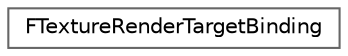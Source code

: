 digraph "Graphical Class Hierarchy"
{
 // INTERACTIVE_SVG=YES
 // LATEX_PDF_SIZE
  bgcolor="transparent";
  edge [fontname=Helvetica,fontsize=10,labelfontname=Helvetica,labelfontsize=10];
  node [fontname=Helvetica,fontsize=10,shape=box,height=0.2,width=0.4];
  rankdir="LR";
  Node0 [id="Node000000",label="FTextureRenderTargetBinding",height=0.2,width=0.4,color="grey40", fillcolor="white", style="filled",URL="$d4/df9/structFTextureRenderTargetBinding.html",tooltip=" "];
}
